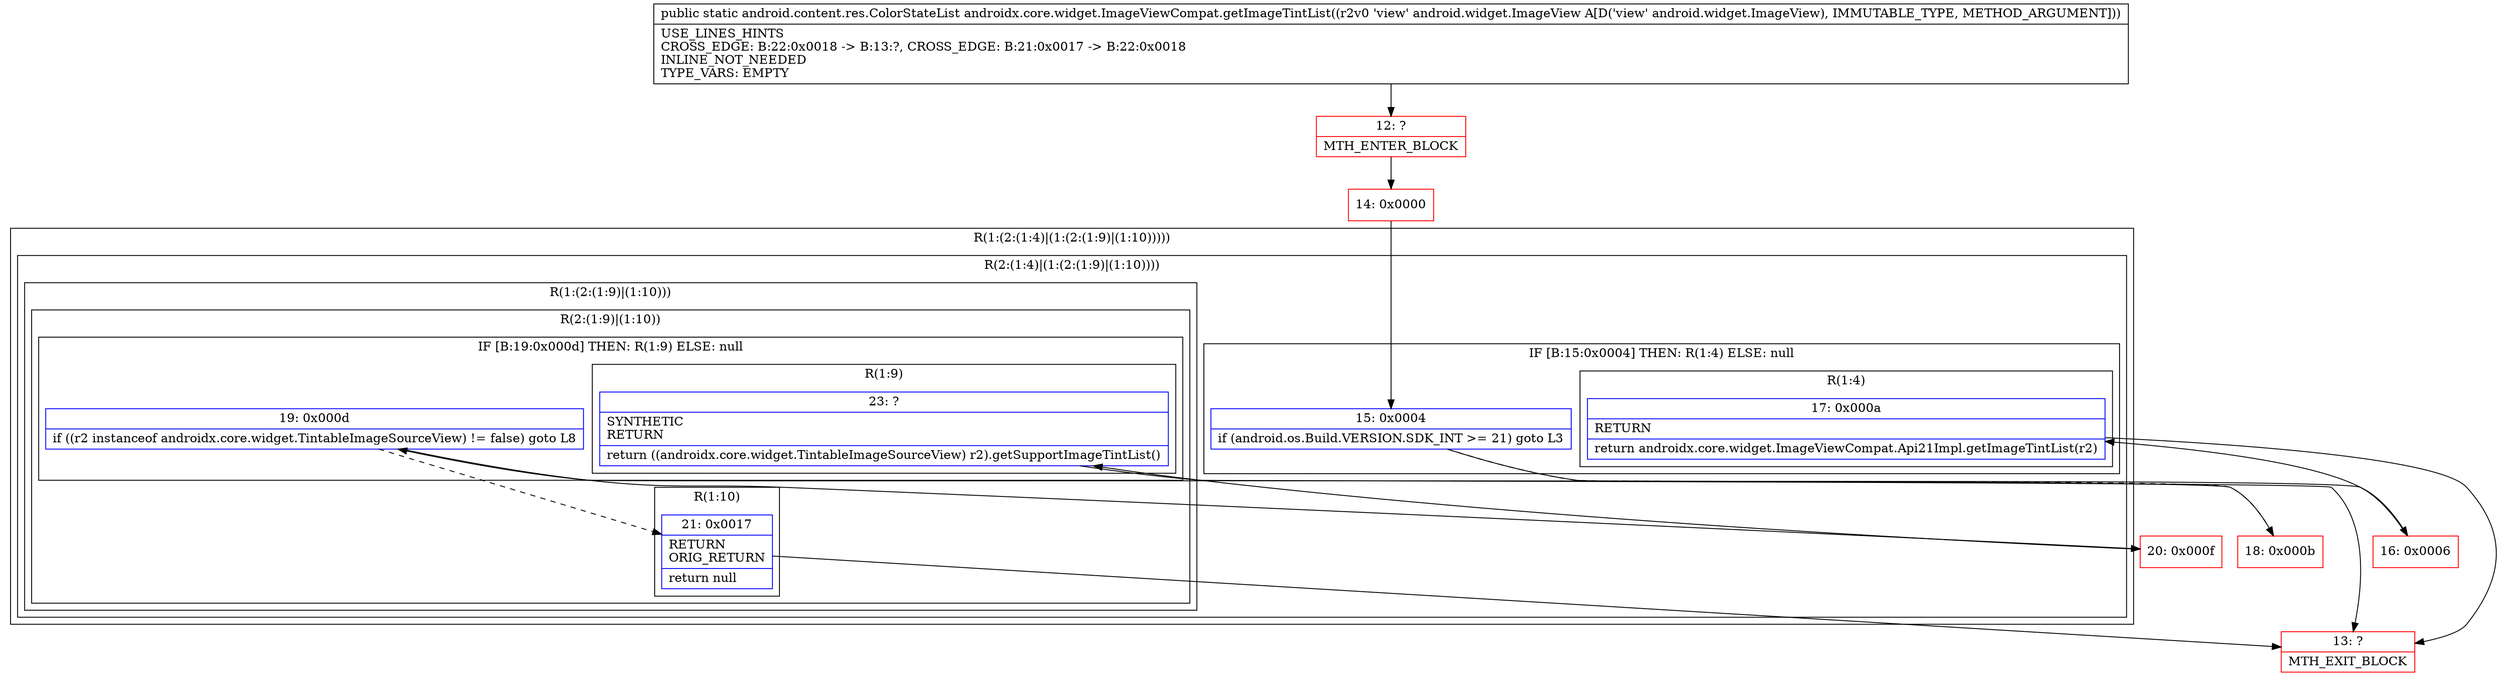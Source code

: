 digraph "CFG forandroidx.core.widget.ImageViewCompat.getImageTintList(Landroid\/widget\/ImageView;)Landroid\/content\/res\/ColorStateList;" {
subgraph cluster_Region_1068318019 {
label = "R(1:(2:(1:4)|(1:(2:(1:9)|(1:10)))))";
node [shape=record,color=blue];
subgraph cluster_Region_954561438 {
label = "R(2:(1:4)|(1:(2:(1:9)|(1:10))))";
node [shape=record,color=blue];
subgraph cluster_IfRegion_1845973881 {
label = "IF [B:15:0x0004] THEN: R(1:4) ELSE: null";
node [shape=record,color=blue];
Node_15 [shape=record,label="{15\:\ 0x0004|if (android.os.Build.VERSION.SDK_INT \>= 21) goto L3\l}"];
subgraph cluster_Region_1850693163 {
label = "R(1:4)";
node [shape=record,color=blue];
Node_17 [shape=record,label="{17\:\ 0x000a|RETURN\l|return androidx.core.widget.ImageViewCompat.Api21Impl.getImageTintList(r2)\l}"];
}
}
subgraph cluster_Region_954087812 {
label = "R(1:(2:(1:9)|(1:10)))";
node [shape=record,color=blue];
subgraph cluster_Region_733271170 {
label = "R(2:(1:9)|(1:10))";
node [shape=record,color=blue];
subgraph cluster_IfRegion_2138883606 {
label = "IF [B:19:0x000d] THEN: R(1:9) ELSE: null";
node [shape=record,color=blue];
Node_19 [shape=record,label="{19\:\ 0x000d|if ((r2 instanceof androidx.core.widget.TintableImageSourceView) != false) goto L8\l}"];
subgraph cluster_Region_1805003228 {
label = "R(1:9)";
node [shape=record,color=blue];
Node_23 [shape=record,label="{23\:\ ?|SYNTHETIC\lRETURN\l|return ((androidx.core.widget.TintableImageSourceView) r2).getSupportImageTintList()\l}"];
}
}
subgraph cluster_Region_583876403 {
label = "R(1:10)";
node [shape=record,color=blue];
Node_21 [shape=record,label="{21\:\ 0x0017|RETURN\lORIG_RETURN\l|return null\l}"];
}
}
}
}
}
Node_12 [shape=record,color=red,label="{12\:\ ?|MTH_ENTER_BLOCK\l}"];
Node_14 [shape=record,color=red,label="{14\:\ 0x0000}"];
Node_16 [shape=record,color=red,label="{16\:\ 0x0006}"];
Node_13 [shape=record,color=red,label="{13\:\ ?|MTH_EXIT_BLOCK\l}"];
Node_18 [shape=record,color=red,label="{18\:\ 0x000b}"];
Node_20 [shape=record,color=red,label="{20\:\ 0x000f}"];
MethodNode[shape=record,label="{public static android.content.res.ColorStateList androidx.core.widget.ImageViewCompat.getImageTintList((r2v0 'view' android.widget.ImageView A[D('view' android.widget.ImageView), IMMUTABLE_TYPE, METHOD_ARGUMENT]))  | USE_LINES_HINTS\lCROSS_EDGE: B:22:0x0018 \-\> B:13:?, CROSS_EDGE: B:21:0x0017 \-\> B:22:0x0018\lINLINE_NOT_NEEDED\lTYPE_VARS: EMPTY\l}"];
MethodNode -> Node_12;Node_15 -> Node_16;
Node_15 -> Node_18[style=dashed];
Node_17 -> Node_13;
Node_19 -> Node_20;
Node_19 -> Node_21[style=dashed];
Node_23 -> Node_13;
Node_21 -> Node_13;
Node_12 -> Node_14;
Node_14 -> Node_15;
Node_16 -> Node_17;
Node_18 -> Node_19;
Node_20 -> Node_23;
}

